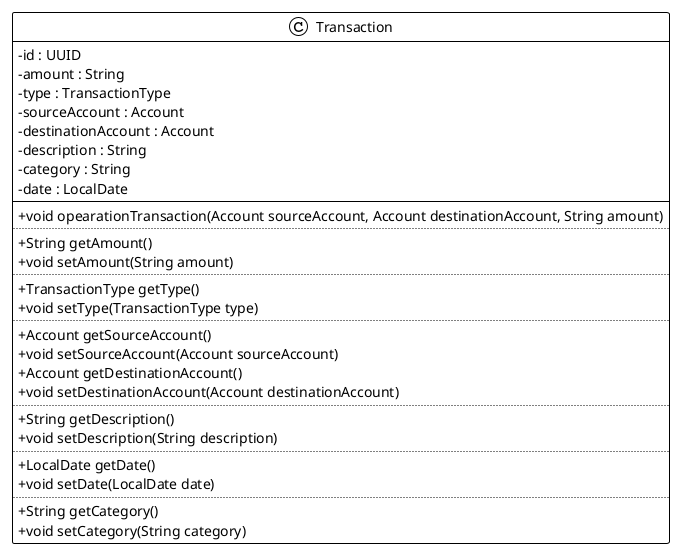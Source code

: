 @startuml
!theme plain
skinparam classAttributeIconSize 0
Class Transaction {
- id : UUID
- amount : String
- type : TransactionType
- sourceAccount : Account
- destinationAccount : Account
- description : String
- category : String
- date : LocalDate
__
+ void opearationTransaction(Account sourceAccount, Account destinationAccount, String amount)
..
+ String getAmount()
+ void setAmount(String amount)
..
+ TransactionType getType()
+ void setType(TransactionType type)
..
+ Account getSourceAccount()
+ void setSourceAccount(Account sourceAccount)
+ Account getDestinationAccount()
+ void setDestinationAccount(Account destinationAccount)
..
+ String getDescription()
+ void setDescription(String description)
..
+ LocalDate getDate()
+ void setDate(LocalDate date)
..
+ String getCategory()
+ void setCategory(String category)
}
@enduml
